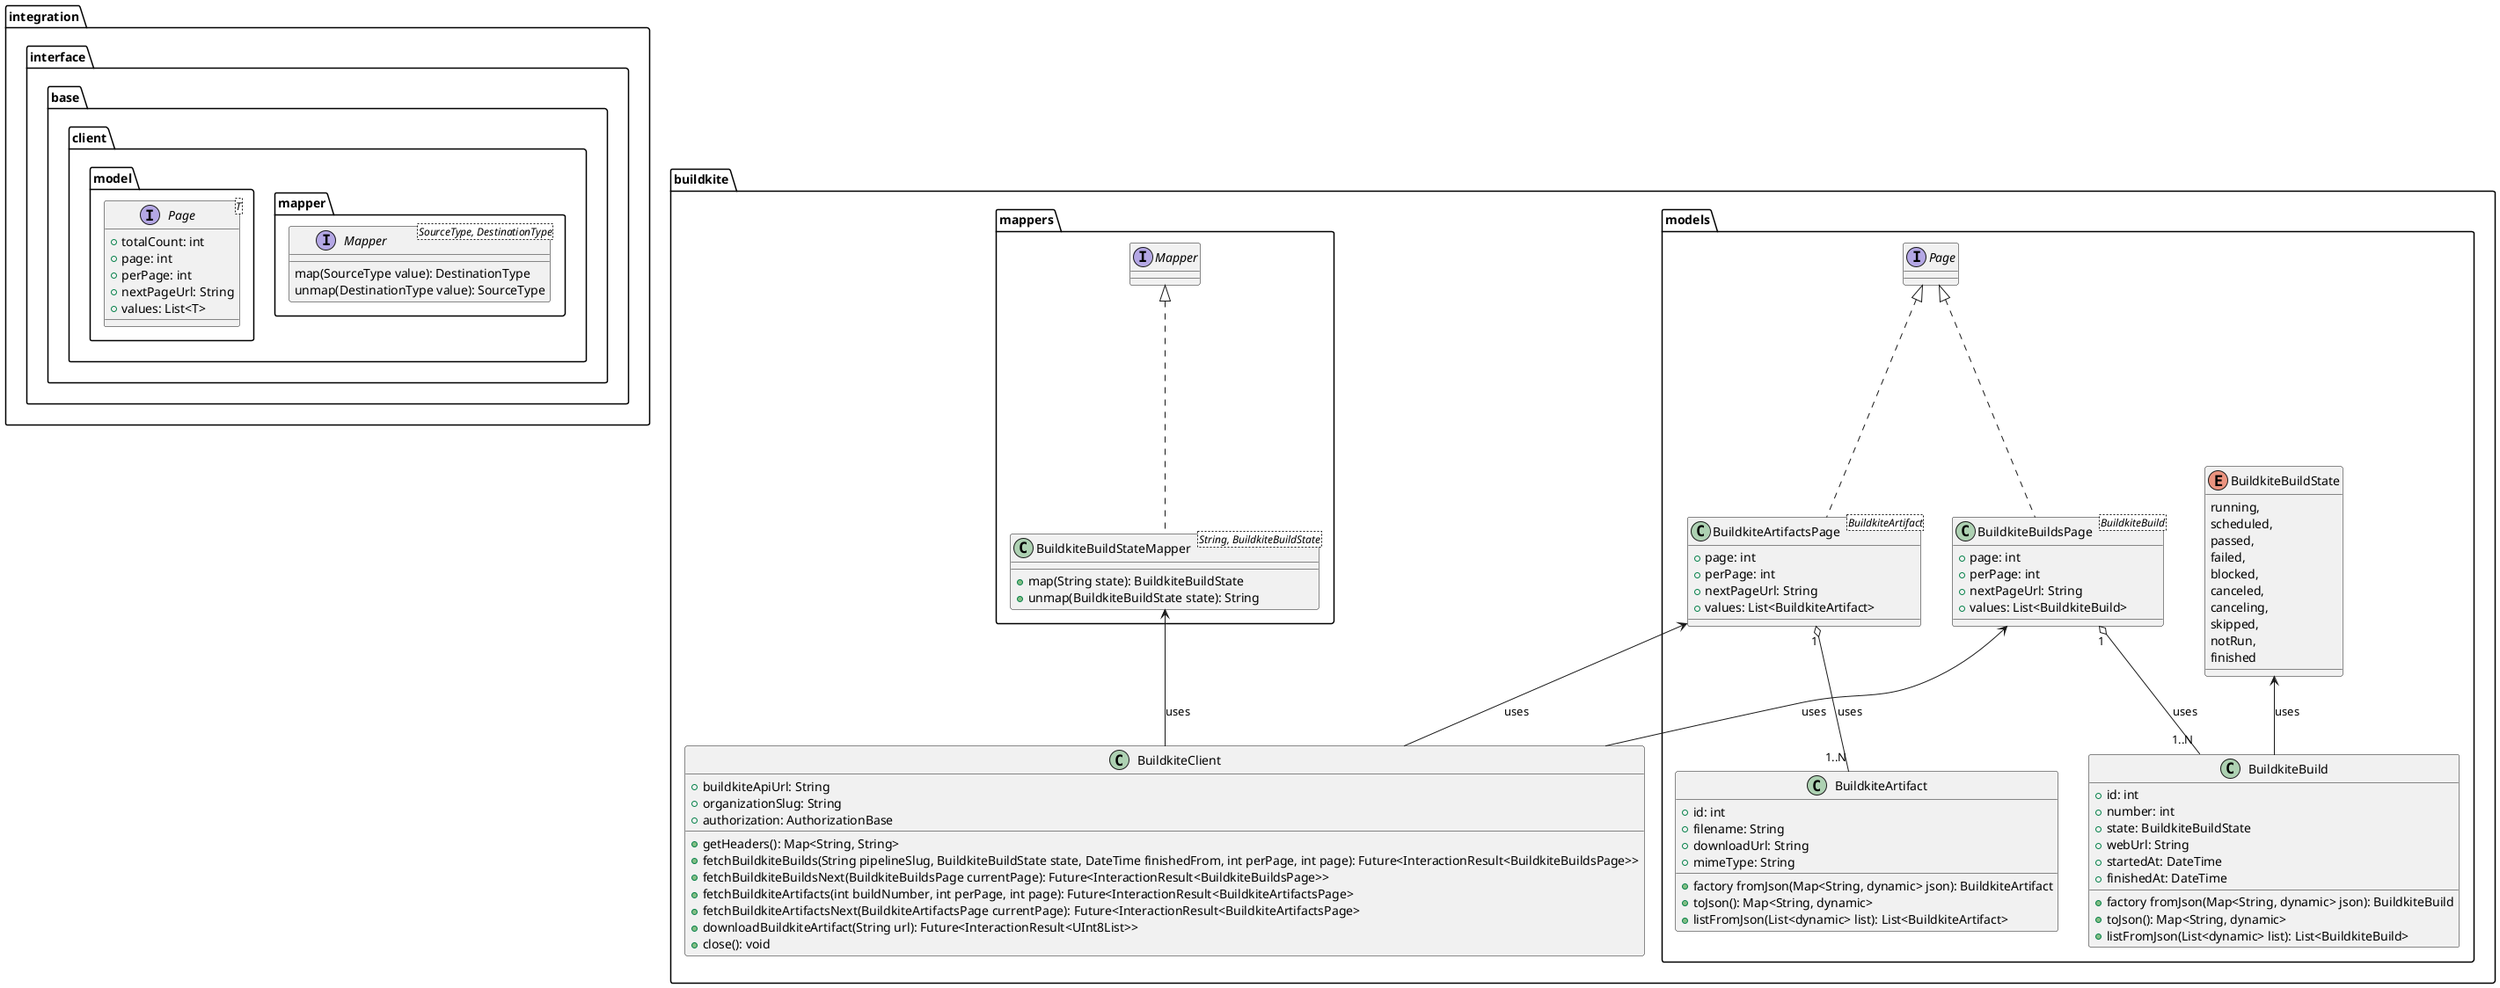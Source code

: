 @startuml buildkite_client_class_diagram

package integration.interface.base.client.mapper {
    interface Mapper<SourceType, DestinationType> {
        map(SourceType value): DestinationType
        unmap(DestinationType value): SourceType
    }
}

package integration.interface.base.client.model {
    interface Page<T> {
        + totalCount: int
        + page: int
        + perPage: int
        + nextPageUrl: String
        + values: List<T>
    }
}

package buildkite {
    package models {
        class BuildkiteBuild {
            + id: int
            + number: int
            + state: BuildkiteBuildState
            + webUrl: String
            + startedAt: DateTime
            + finishedAt: DateTime

            + factory fromJson(Map<String, dynamic> json): BuildkiteBuild
            + toJson(): Map<String, dynamic>
            + listFromJson(List<dynamic> list): List<BuildkiteBuild>
        }

        class BuildkiteArtifact {
            + id: int
            + filename: String
            + downloadUrl: String
            + mimeType: String

            + factory fromJson(Map<String, dynamic> json): BuildkiteArtifact
            + toJson(): Map<String, dynamic>
            + listFromJson(List<dynamic> list): List<BuildkiteArtifact>
        }

        class BuildkiteBuildsPage<BuildkiteBuild> implements Page {
            + page: int
            + perPage: int
            + nextPageUrl: String
            + values: List<BuildkiteBuild>
        }

        class BuildkiteArtifactsPage<BuildkiteArtifact> implements Page {
            + page: int
            + perPage: int
            + nextPageUrl: String
            + values: List<BuildkiteArtifact>
        }

        enum BuildkiteBuildState {
          running,
          scheduled,
          passed,
          failed,
          blocked,
          canceled,
          canceling,
          skipped,
          notRun,
          finished
        }
    }

    package mappers {
        class BuildkiteBuildStateMapper<String, BuildkiteBuildState> implements Mapper {
            + map(String state): BuildkiteBuildState
            + unmap(BuildkiteBuildState state): String
        }

    }

    class BuildkiteClient {
        + buildkiteApiUrl: String
        + organizationSlug: String
        + authorization: AuthorizationBase

        + getHeaders(): Map<String, String>
        + fetchBuildkiteBuilds(String pipelineSlug, BuildkiteBuildState state, DateTime finishedFrom, int perPage, int page): Future<InteractionResult<BuildkiteBuildsPage>>
        + fetchBuildkiteBuildsNext(BuildkiteBuildsPage currentPage): Future<InteractionResult<BuildkiteBuildsPage>>
        + fetchBuildkiteArtifacts(int buildNumber, int perPage, int page): Future<InteractionResult<BuildkiteArtifactsPage>
        + fetchBuildkiteArtifactsNext(BuildkiteArtifactsPage currentPage): Future<InteractionResult<BuildkiteArtifactsPage>
        + downloadBuildkiteArtifact(String url): Future<InteractionResult<UInt8List>>
        + close(): void
    }
}

BuildkiteBuildsPage <-- BuildkiteClient : uses
BuildkiteArtifactsPage <-- BuildkiteClient : uses
BuildkiteBuild "1..N" -up-o "1" BuildkiteBuildsPage : uses
BuildkiteArtifact "1..N" -up-o "1" BuildkiteArtifactsPage : uses
BuildkiteBuildStateMapper <-- BuildkiteClient : uses
BuildkiteBuildState <-- BuildkiteBuild : uses

@enduml
